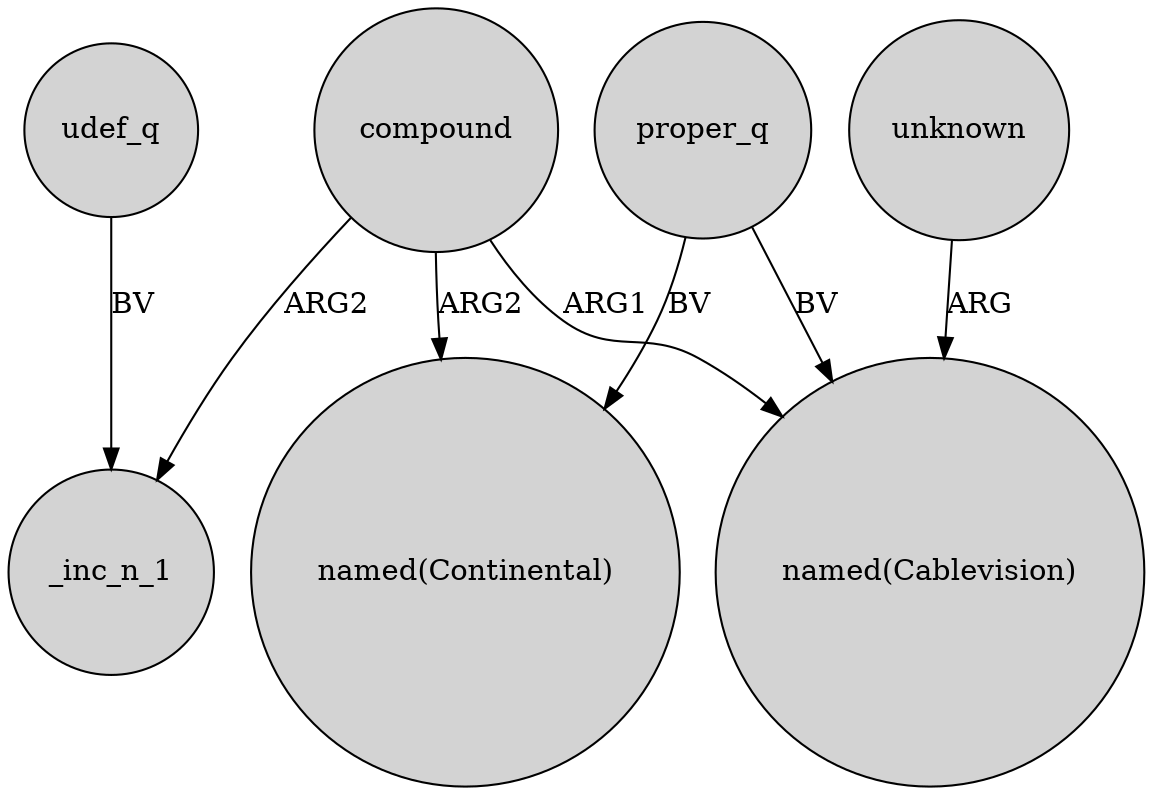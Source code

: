 digraph {
	node [shape=circle style=filled]
	compound -> "named(Cablevision)" [label=ARG1]
	unknown -> "named(Cablevision)" [label=ARG]
	udef_q -> _inc_n_1 [label=BV]
	compound -> "named(Continental)" [label=ARG2]
	proper_q -> "named(Continental)" [label=BV]
	compound -> _inc_n_1 [label=ARG2]
	proper_q -> "named(Cablevision)" [label=BV]
}

